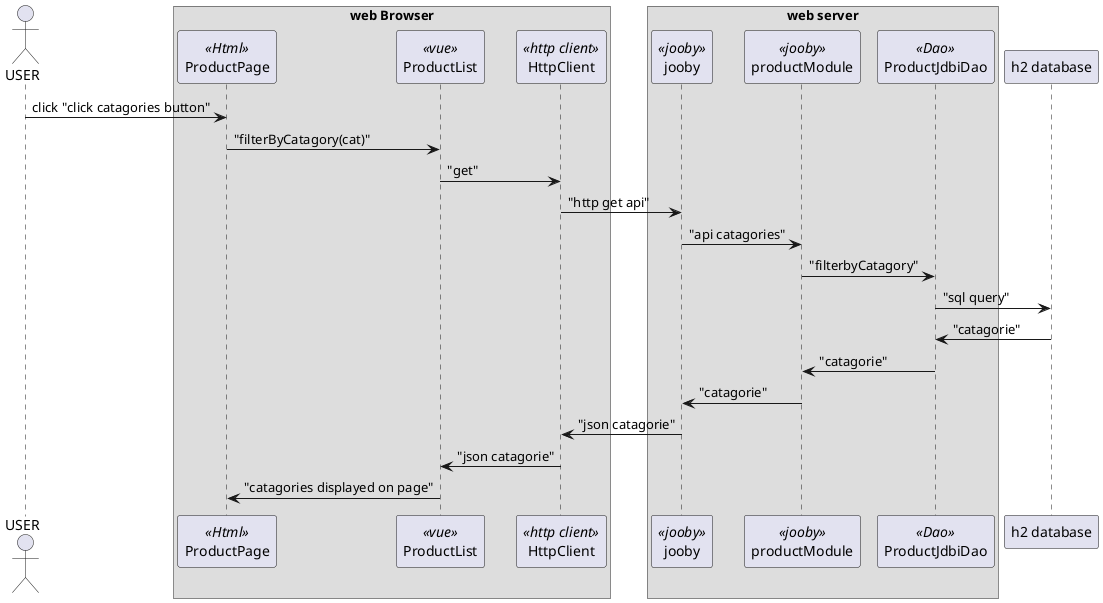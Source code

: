 @startuml
actor "USER" as user
box "web Browser"
participant "ProductPage" as Productpage <<Html>>
participant  "ProductList" as productList <<vue>>
participant "HttpClient" as axios <<http client>>
end box
box "web server"
participant "jooby" as server <<jooby>>
participant "productModule" as ProductModule <<jooby>>
participant "ProductJdbiDao" as Productjbdidao <<Dao>>
end box

participant "h2 database" as database 
box "web Browser"
user -> Productpage: click "click catagories button"
Productpage -> productList: "filterByCatagory(cat)"
productList -> axios: "get"
axios -> server: "http get api"
server -> ProductModule: "api catagories"
ProductModule -> Productjbdidao: "filterbyCatagory"
Productjbdidao -> database: "sql query"
database -> Productjbdidao: "catagorie"
Productjbdidao -> ProductModule: "catagorie"
ProductModule -> server: "catagorie"
server -> axios: "json catagorie" 
axios -> productList: "json catagorie"
productList -> Productpage: "catagories displayed on page"
@enduml




